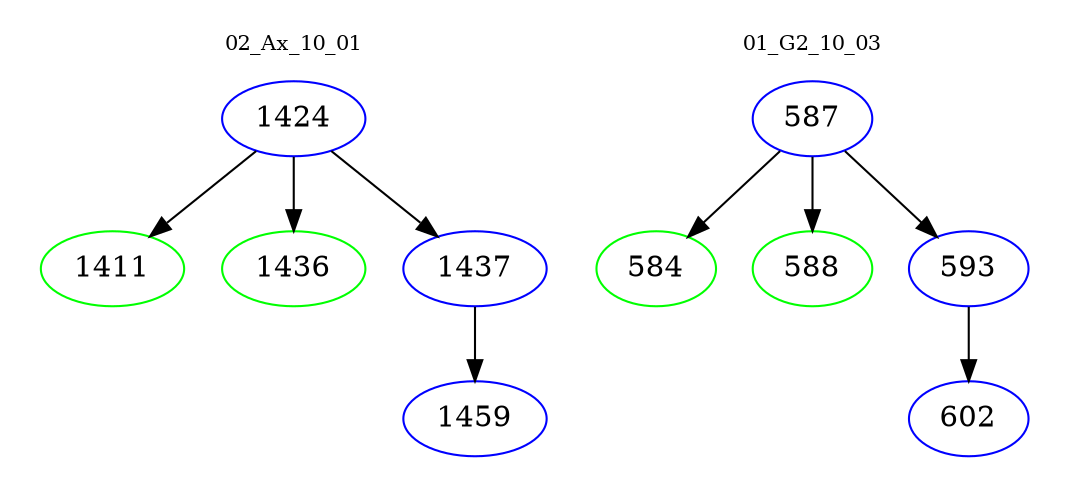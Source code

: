 digraph{
subgraph cluster_0 {
color = white
label = "02_Ax_10_01";
fontsize=10;
T0_1424 [label="1424", color="blue"]
T0_1424 -> T0_1411 [color="black"]
T0_1411 [label="1411", color="green"]
T0_1424 -> T0_1436 [color="black"]
T0_1436 [label="1436", color="green"]
T0_1424 -> T0_1437 [color="black"]
T0_1437 [label="1437", color="blue"]
T0_1437 -> T0_1459 [color="black"]
T0_1459 [label="1459", color="blue"]
}
subgraph cluster_1 {
color = white
label = "01_G2_10_03";
fontsize=10;
T1_587 [label="587", color="blue"]
T1_587 -> T1_584 [color="black"]
T1_584 [label="584", color="green"]
T1_587 -> T1_588 [color="black"]
T1_588 [label="588", color="green"]
T1_587 -> T1_593 [color="black"]
T1_593 [label="593", color="blue"]
T1_593 -> T1_602 [color="black"]
T1_602 [label="602", color="blue"]
}
}
